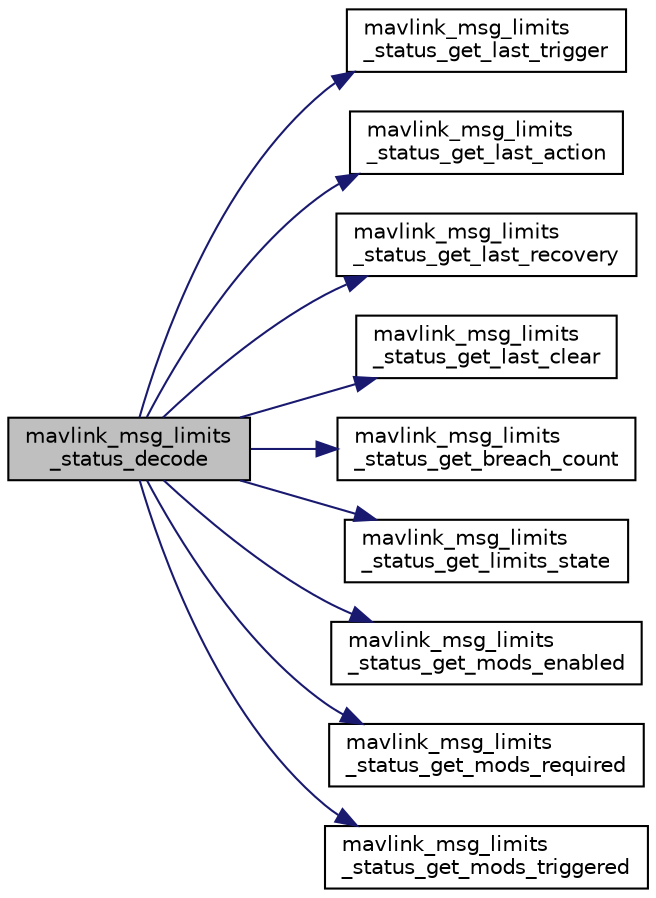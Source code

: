 digraph "mavlink_msg_limits_status_decode"
{
 // INTERACTIVE_SVG=YES
  edge [fontname="Helvetica",fontsize="10",labelfontname="Helvetica",labelfontsize="10"];
  node [fontname="Helvetica",fontsize="10",shape=record];
  rankdir="LR";
  Node1 [label="mavlink_msg_limits\l_status_decode",height=0.2,width=0.4,color="black", fillcolor="grey75", style="filled", fontcolor="black"];
  Node1 -> Node2 [color="midnightblue",fontsize="10",style="solid",fontname="Helvetica"];
  Node2 [label="mavlink_msg_limits\l_status_get_last_trigger",height=0.2,width=0.4,color="black", fillcolor="white", style="filled",URL="$mavlink__msg__limits__status_8h.html#a422a91e75f608ffa9a574af4bbd2d58b",tooltip="Get field last_trigger from limits_status message. "];
  Node1 -> Node3 [color="midnightblue",fontsize="10",style="solid",fontname="Helvetica"];
  Node3 [label="mavlink_msg_limits\l_status_get_last_action",height=0.2,width=0.4,color="black", fillcolor="white", style="filled",URL="$mavlink__msg__limits__status_8h.html#ae6dbe3d9f7d818fb3ee96bb433d2a559",tooltip="Get field last_action from limits_status message. "];
  Node1 -> Node4 [color="midnightblue",fontsize="10",style="solid",fontname="Helvetica"];
  Node4 [label="mavlink_msg_limits\l_status_get_last_recovery",height=0.2,width=0.4,color="black", fillcolor="white", style="filled",URL="$mavlink__msg__limits__status_8h.html#ad4bdf42519a8114537026318ec02149f",tooltip="Get field last_recovery from limits_status message. "];
  Node1 -> Node5 [color="midnightblue",fontsize="10",style="solid",fontname="Helvetica"];
  Node5 [label="mavlink_msg_limits\l_status_get_last_clear",height=0.2,width=0.4,color="black", fillcolor="white", style="filled",URL="$mavlink__msg__limits__status_8h.html#a0fff3f0834bd999c57c34abe0af1f828",tooltip="Get field last_clear from limits_status message. "];
  Node1 -> Node6 [color="midnightblue",fontsize="10",style="solid",fontname="Helvetica"];
  Node6 [label="mavlink_msg_limits\l_status_get_breach_count",height=0.2,width=0.4,color="black", fillcolor="white", style="filled",URL="$mavlink__msg__limits__status_8h.html#abf73bec81c95100594538fe8db695cbc",tooltip="Get field breach_count from limits_status message. "];
  Node1 -> Node7 [color="midnightblue",fontsize="10",style="solid",fontname="Helvetica"];
  Node7 [label="mavlink_msg_limits\l_status_get_limits_state",height=0.2,width=0.4,color="black", fillcolor="white", style="filled",URL="$mavlink__msg__limits__status_8h.html#a76491efd1b4cee8f28913e9d118b3c22",tooltip="Send a limits_status message. "];
  Node1 -> Node8 [color="midnightblue",fontsize="10",style="solid",fontname="Helvetica"];
  Node8 [label="mavlink_msg_limits\l_status_get_mods_enabled",height=0.2,width=0.4,color="black", fillcolor="white", style="filled",URL="$mavlink__msg__limits__status_8h.html#a0415762c31979f3bab99cd80bec96400",tooltip="Get field mods_enabled from limits_status message. "];
  Node1 -> Node9 [color="midnightblue",fontsize="10",style="solid",fontname="Helvetica"];
  Node9 [label="mavlink_msg_limits\l_status_get_mods_required",height=0.2,width=0.4,color="black", fillcolor="white", style="filled",URL="$mavlink__msg__limits__status_8h.html#a4909738e8709b6f4fd1cc80cf690f585",tooltip="Get field mods_required from limits_status message. "];
  Node1 -> Node10 [color="midnightblue",fontsize="10",style="solid",fontname="Helvetica"];
  Node10 [label="mavlink_msg_limits\l_status_get_mods_triggered",height=0.2,width=0.4,color="black", fillcolor="white", style="filled",URL="$mavlink__msg__limits__status_8h.html#a3bd4ba2be74ac32b8580cf001b019f46",tooltip="Get field mods_triggered from limits_status message. "];
}

